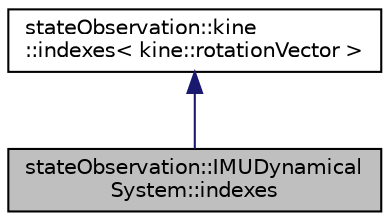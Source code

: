 digraph "stateObservation::IMUDynamicalSystem::indexes"
{
 // LATEX_PDF_SIZE
  edge [fontname="Helvetica",fontsize="10",labelfontname="Helvetica",labelfontsize="10"];
  node [fontname="Helvetica",fontsize="10",shape=record];
  Node1 [label="stateObservation::IMUDynamical\lSystem::indexes",height=0.2,width=0.4,color="black", fillcolor="grey75", style="filled", fontcolor="black",tooltip=" "];
  Node2 -> Node1 [dir="back",color="midnightblue",fontsize="10",style="solid",fontname="Helvetica"];
  Node2 [label="stateObservation::kine\l::indexes\< kine::rotationVector \>",height=0.2,width=0.4,color="black", fillcolor="white", style="filled",URL="$structstateObservation_1_1kine_1_1indexes.html",tooltip=" "];
}
